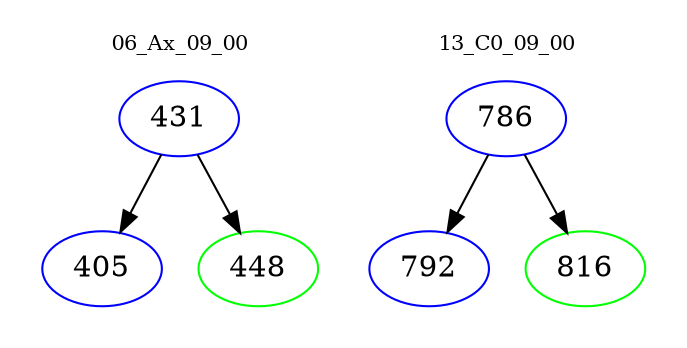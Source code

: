 digraph{
subgraph cluster_0 {
color = white
label = "06_Ax_09_00";
fontsize=10;
T0_431 [label="431", color="blue"]
T0_431 -> T0_405 [color="black"]
T0_405 [label="405", color="blue"]
T0_431 -> T0_448 [color="black"]
T0_448 [label="448", color="green"]
}
subgraph cluster_1 {
color = white
label = "13_C0_09_00";
fontsize=10;
T1_786 [label="786", color="blue"]
T1_786 -> T1_792 [color="black"]
T1_792 [label="792", color="blue"]
T1_786 -> T1_816 [color="black"]
T1_816 [label="816", color="green"]
}
}
